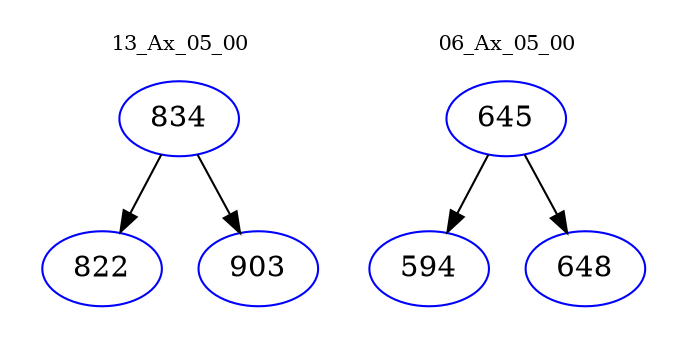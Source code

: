 digraph{
subgraph cluster_0 {
color = white
label = "13_Ax_05_00";
fontsize=10;
T0_834 [label="834", color="blue"]
T0_834 -> T0_822 [color="black"]
T0_822 [label="822", color="blue"]
T0_834 -> T0_903 [color="black"]
T0_903 [label="903", color="blue"]
}
subgraph cluster_1 {
color = white
label = "06_Ax_05_00";
fontsize=10;
T1_645 [label="645", color="blue"]
T1_645 -> T1_594 [color="black"]
T1_594 [label="594", color="blue"]
T1_645 -> T1_648 [color="black"]
T1_648 [label="648", color="blue"]
}
}
